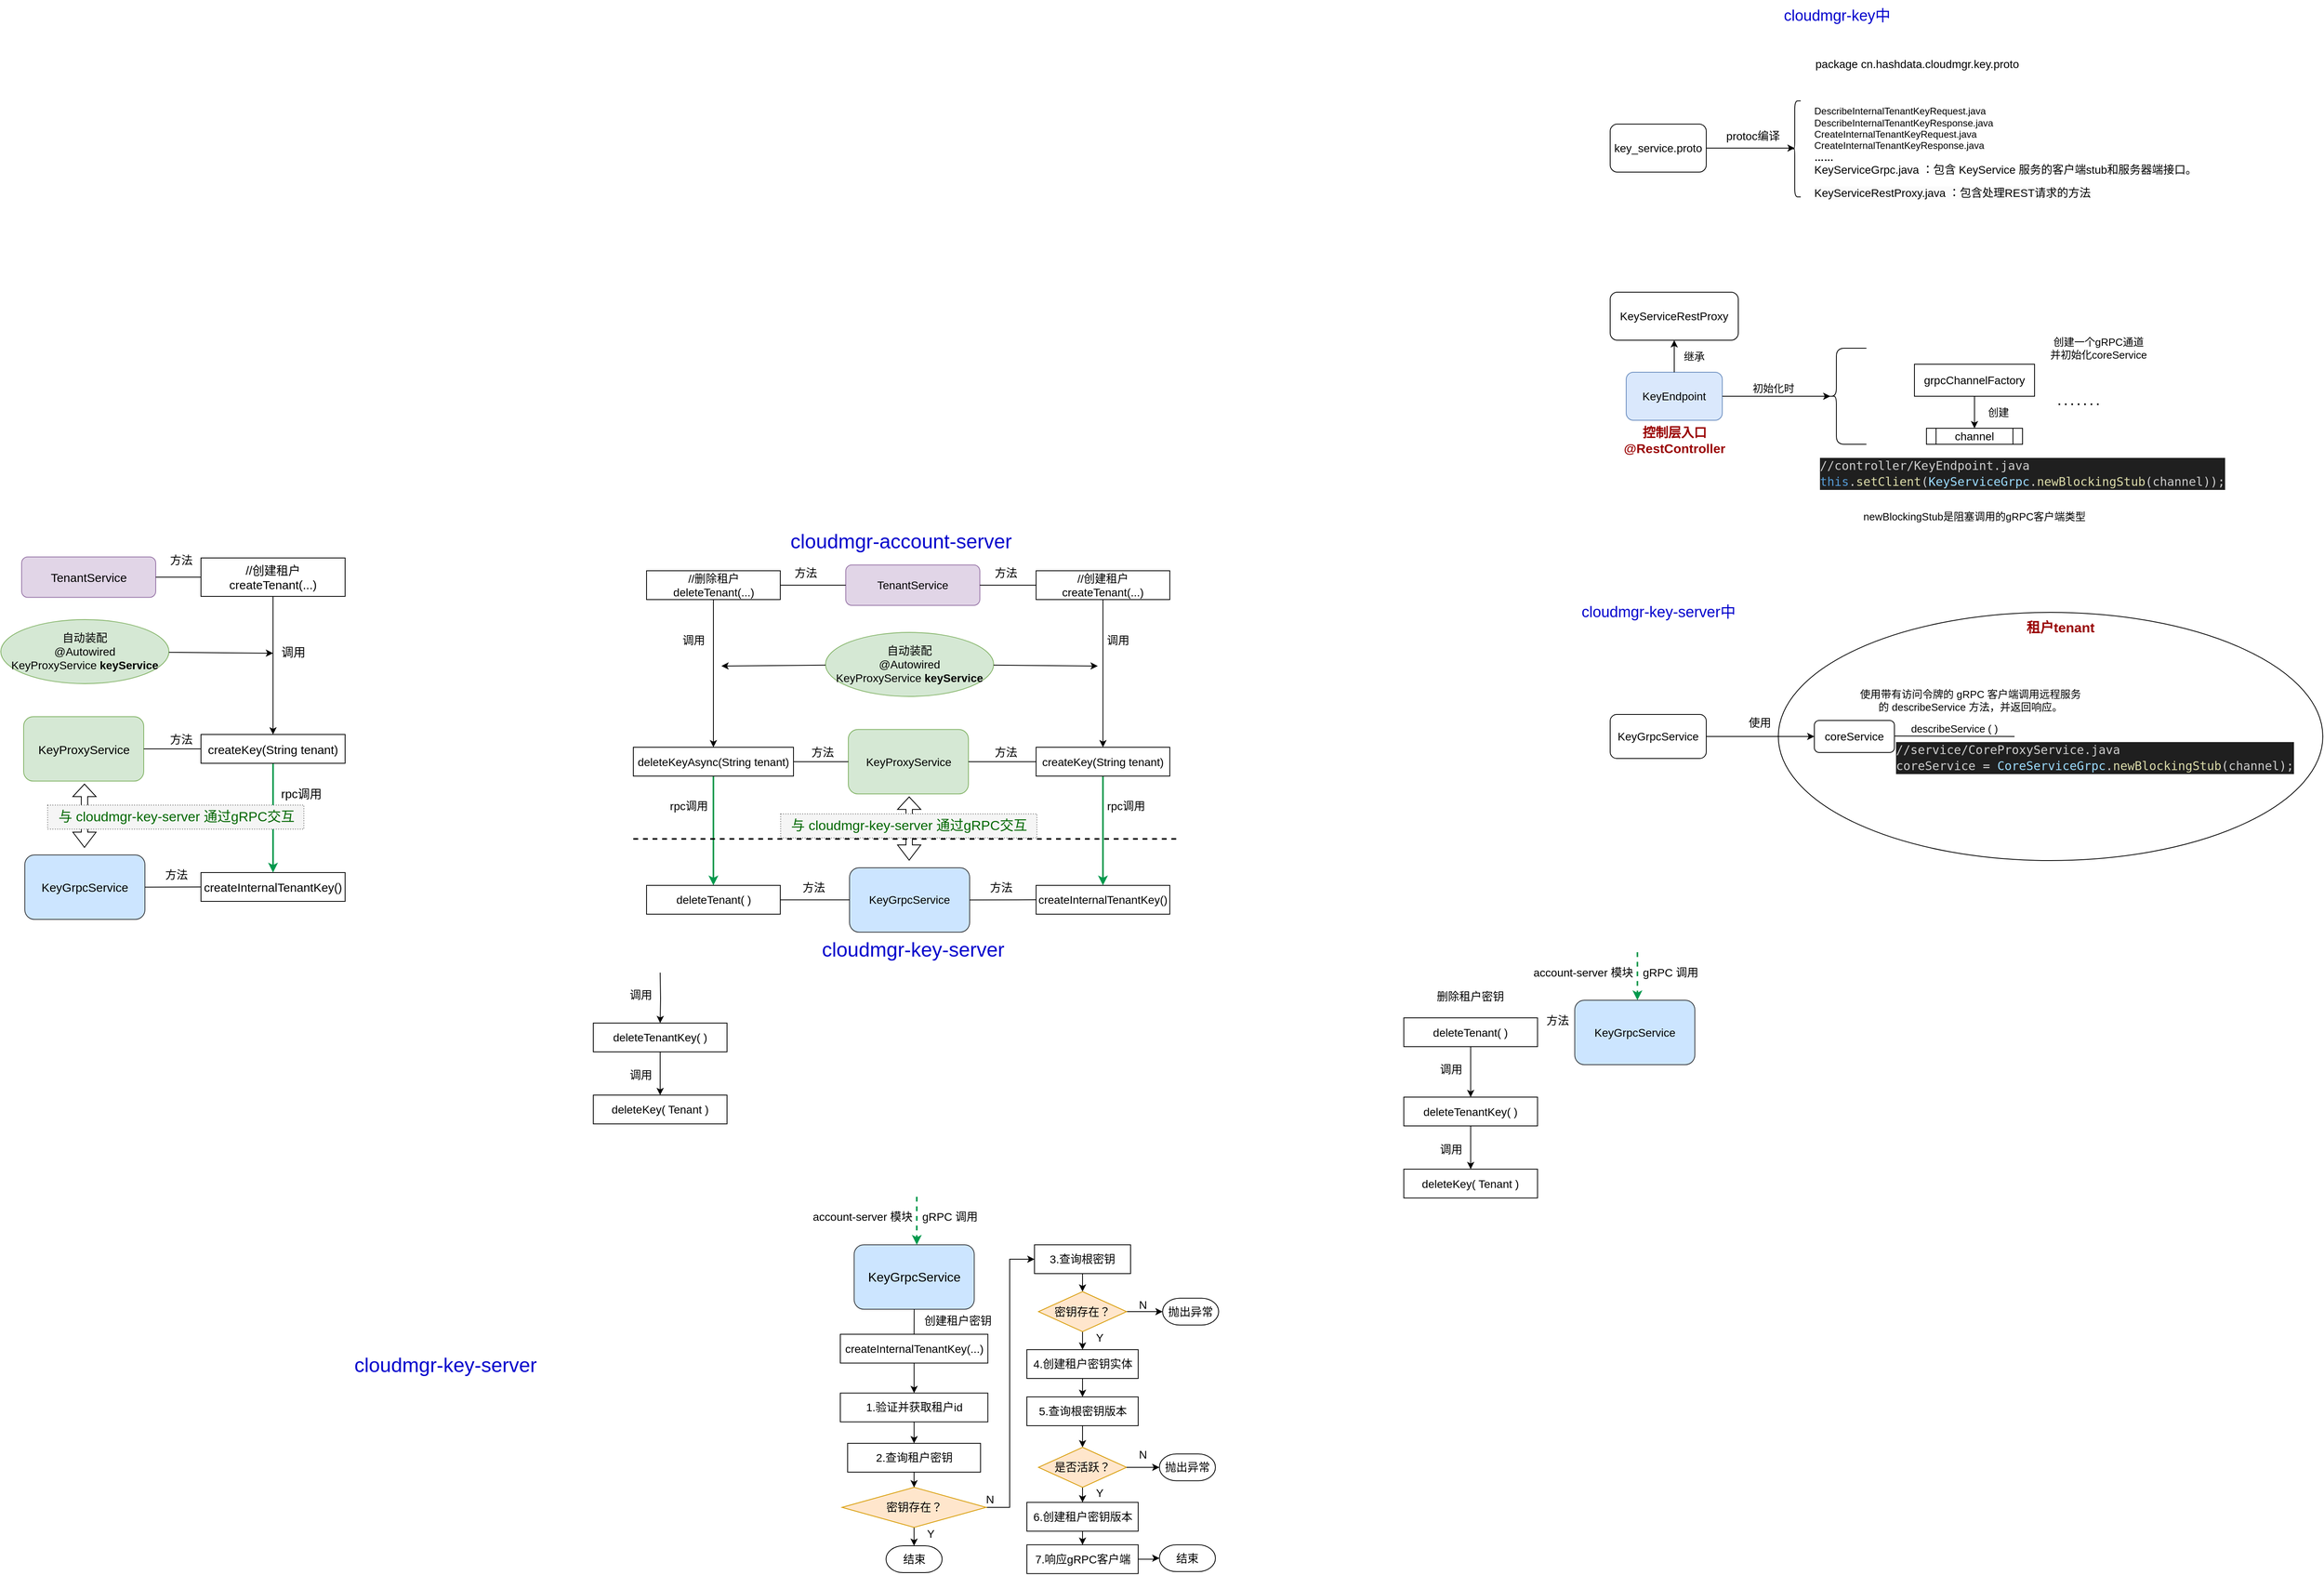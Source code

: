 <mxfile version="25.0.3">
  <diagram name="第 1 页" id="ONAhNbK6WlwOs88OQiCy">
    <mxGraphModel dx="3794" dy="1845" grid="1" gridSize="10" guides="1" tooltips="1" connect="1" arrows="1" fold="1" page="1" pageScale="1" pageWidth="827" pageHeight="1169" math="0" shadow="0">
      <root>
        <mxCell id="0" />
        <mxCell id="1" parent="0" />
        <mxCell id="WXXS1D7m9ENV-bKCxULW-36" value="&lt;div&gt;&lt;span style=&quot;font-size: 14px; text-wrap-mode: nowrap;&quot;&gt;自动装配&lt;/span&gt;&lt;/div&gt;&lt;span style=&quot;font-size: 14px; text-wrap-mode: nowrap;&quot;&gt;@Autowired&lt;/span&gt;&lt;br style=&quot;font-size: 14px; text-wrap-mode: nowrap;&quot;&gt;&lt;span style=&quot;font-size: 14px; text-wrap-mode: nowrap;&quot;&gt;KeyProxyService&amp;nbsp;&lt;/span&gt;&lt;b style=&quot;font-size: 14px; text-wrap-mode: nowrap;&quot;&gt;keyService&lt;/b&gt;" style="ellipse;whiteSpace=wrap;html=1;fillColor=#d5e8d4;strokeColor=#82b366;" parent="1" vertex="1">
          <mxGeometry x="-1330" y="435" width="210" height="80" as="geometry" />
        </mxCell>
        <mxCell id="KmwIl0YpzBXAnwqU6k_d-13" value="" style="ellipse;whiteSpace=wrap;html=1;" parent="1" vertex="1">
          <mxGeometry x="-140" y="410" width="680" height="310" as="geometry" />
        </mxCell>
        <mxCell id="SMqSmTWAoD0rVWmoxJEN-1" value="&lt;font style=&quot;font-size: 14px;&quot;&gt;coreService&lt;/font&gt;" style="rounded=1;whiteSpace=wrap;html=1;" parent="1" vertex="1">
          <mxGeometry x="-95" y="545" width="100" height="40" as="geometry" />
        </mxCell>
        <mxCell id="SMqSmTWAoD0rVWmoxJEN-4" style="edgeStyle=orthogonalEdgeStyle;rounded=0;orthogonalLoop=1;jettySize=auto;html=1;exitX=0.5;exitY=1;exitDx=0;exitDy=0;entryX=0.5;entryY=0;entryDx=0;entryDy=0;" parent="1" source="SMqSmTWAoD0rVWmoxJEN-2" target="SMqSmTWAoD0rVWmoxJEN-3" edge="1">
          <mxGeometry relative="1" as="geometry" />
        </mxCell>
        <mxCell id="SMqSmTWAoD0rVWmoxJEN-2" value="&lt;font style=&quot;font-size: 14px;&quot;&gt;grpcChannelFactory&lt;/font&gt;" style="rounded=0;whiteSpace=wrap;html=1;" parent="1" vertex="1">
          <mxGeometry x="30" y="100" width="150" height="40" as="geometry" />
        </mxCell>
        <mxCell id="SMqSmTWAoD0rVWmoxJEN-3" value="&lt;font style=&quot;font-size: 14px;&quot;&gt;channel&lt;/font&gt;" style="shape=process;whiteSpace=wrap;html=1;backgroundOutline=1;" parent="1" vertex="1">
          <mxGeometry x="45" y="180" width="120" height="20" as="geometry" />
        </mxCell>
        <mxCell id="SMqSmTWAoD0rVWmoxJEN-5" value="" style="endArrow=none;dashed=1;html=1;dashPattern=1 3;strokeWidth=2;rounded=0;" parent="1" edge="1">
          <mxGeometry width="50" height="50" relative="1" as="geometry">
            <mxPoint x="210" y="150" as="sourcePoint" />
            <mxPoint x="260" y="150" as="targetPoint" />
          </mxGeometry>
        </mxCell>
        <mxCell id="SMqSmTWAoD0rVWmoxJEN-6" value="" style="endArrow=none;html=1;rounded=0;" parent="1" edge="1">
          <mxGeometry width="50" height="50" relative="1" as="geometry">
            <mxPoint x="5" y="564.5" as="sourcePoint" />
            <mxPoint x="155" y="565" as="targetPoint" />
          </mxGeometry>
        </mxCell>
        <mxCell id="SMqSmTWAoD0rVWmoxJEN-7" value="&lt;font style=&quot;font-size: 13px;&quot;&gt;describeService ( )&lt;/font&gt;" style="text;html=1;align=center;verticalAlign=middle;whiteSpace=wrap;rounded=0;" parent="1" vertex="1">
          <mxGeometry x="15" y="545" width="130" height="20" as="geometry" />
        </mxCell>
        <mxCell id="z-BjC2MzRFKrm_7a5L8--1" value="&lt;font style=&quot;font-size: 13px;&quot;&gt;创建一个gRPC通道&lt;/font&gt;&lt;div&gt;&lt;font style=&quot;font-size: 13px;&quot;&gt;并初始化coreService&lt;/font&gt;&lt;/div&gt;" style="text;html=1;align=center;verticalAlign=middle;whiteSpace=wrap;rounded=0;" parent="1" vertex="1">
          <mxGeometry x="140" y="70" width="240" height="20" as="geometry" />
        </mxCell>
        <mxCell id="z-BjC2MzRFKrm_7a5L8--2" value="&lt;span style=&quot;font-size: 13px;&quot;&gt;使用带有访问令牌的 gRPC 客户端调用远程服务的 describeService 方法，&lt;/span&gt;&lt;span style=&quot;font-size: 13px; background-color: initial;&quot;&gt;并返回响应。&lt;/span&gt;" style="text;html=1;align=center;verticalAlign=middle;whiteSpace=wrap;rounded=0;" parent="1" vertex="1">
          <mxGeometry x="-40" y="510" width="280" height="20" as="geometry" />
        </mxCell>
        <mxCell id="z-BjC2MzRFKrm_7a5L8--3" value="&lt;div data-darkreader-inline-bgcolor=&quot;&quot; data-darkreader-inline-color=&quot;&quot; style=&quot;color: rgb(204, 204, 204); background-color: rgb(31, 31, 31); font-family: &amp;quot;Fira code&amp;quot;, &amp;quot;Microsoft YaHei&amp;quot;, monospace, Consolas, &amp;quot;Courier New&amp;quot;, monospace; font-weight: normal; font-size: 15px; line-height: 20px; white-space: pre; --darkreader-inline-color: #c8c3bc; --darkreader-inline-bgcolor: #17191a;&quot;&gt;&lt;div&gt;&lt;span data-darkreader-inline-color=&quot;&quot; style=&quot;color: rgb(204, 204, 204); --darkreader-inline-color: #c8c3bc;&quot;&gt;//controller/KeyEndpoint.java&amp;nbsp;&lt;/span&gt;&lt;/div&gt;&lt;div&gt;&lt;span data-darkreader-inline-color=&quot;&quot; style=&quot;color: rgb(86, 156, 214); --darkreader-inline-color: #60a4d8;&quot;&gt;this&lt;/span&gt;&lt;span data-darkreader-inline-color=&quot;&quot; style=&quot;color: rgb(204, 204, 204); --darkreader-inline-color: #c8c3bc;&quot;&gt;.&lt;/span&gt;&lt;span data-darkreader-inline-color=&quot;&quot; style=&quot;color: rgb(220, 220, 170); --darkreader-inline-color: #d8d89f;&quot;&gt;setClient&lt;/span&gt;&lt;span data-darkreader-inline-color=&quot;&quot; style=&quot;color: rgb(204, 204, 204); --darkreader-inline-color: #c8c3bc;&quot;&gt;(&lt;/span&gt;&lt;span data-darkreader-inline-color=&quot;&quot; style=&quot;color: rgb(156, 220, 254); --darkreader-inline-color: #87d5fe;&quot;&gt;KeyServiceGrpc&lt;/span&gt;&lt;span data-darkreader-inline-color=&quot;&quot; style=&quot;color: rgb(204, 204, 204); --darkreader-inline-color: #c8c3bc;&quot;&gt;.&lt;/span&gt;&lt;span data-darkreader-inline-color=&quot;&quot; style=&quot;color: rgb(220, 220, 170); --darkreader-inline-color: #d8d89f;&quot;&gt;newBlockingStub&lt;/span&gt;&lt;span data-darkreader-inline-color=&quot;&quot; style=&quot;color: rgb(204, 204, 204); --darkreader-inline-color: #c8c3bc;&quot;&gt;(channel));&lt;/span&gt;&lt;/div&gt;&lt;/div&gt;" style="text;whiteSpace=wrap;html=1;" parent="1" vertex="1">
          <mxGeometry x="-90" y="210" width="450" height="40" as="geometry" />
        </mxCell>
        <mxCell id="z-BjC2MzRFKrm_7a5L8--4" value="&lt;div data-darkreader-inline-bgcolor=&quot;&quot; data-darkreader-inline-color=&quot;&quot; style=&quot;color: rgb(204, 204, 204); background-color: rgb(31, 31, 31); font-family: &amp;quot;Fira code&amp;quot;, &amp;quot;Microsoft YaHei&amp;quot;, monospace, Consolas, &amp;quot;Courier New&amp;quot;, monospace; font-weight: normal; font-size: 15px; line-height: 20px; white-space: pre; --darkreader-inline-color: #c8c3bc; --darkreader-inline-bgcolor: #17191a;&quot;&gt;&lt;div&gt;&lt;span data-darkreader-inline-color=&quot;&quot; style=&quot;color: rgb(204, 204, 204); --darkreader-inline-color: #c8c3bc;&quot;&gt;//service/CoreProxyService.java&amp;nbsp;&lt;/span&gt;&lt;/div&gt;&lt;div&gt;&lt;div data-darkreader-inline-bgcolor=&quot;&quot; data-darkreader-inline-color=&quot;&quot; style=&quot;color: rgb(204, 204, 204); background-color: rgb(31, 31, 31); line-height: 20px; --darkreader-inline-color: #c8c3bc; --darkreader-inline-bgcolor: #17191a;&quot;&gt;coreService &lt;span data-darkreader-inline-color=&quot;&quot; style=&quot;color: rgb(212, 212, 212); --darkreader-inline-color: #cdc8c2;&quot;&gt;=&lt;/span&gt; &lt;span data-darkreader-inline-color=&quot;&quot; style=&quot;color: rgb(156, 220, 254); --darkreader-inline-color: #87d5fe;&quot;&gt;CoreServiceGrpc&lt;/span&gt;.&lt;span data-darkreader-inline-color=&quot;&quot; style=&quot;color: rgb(220, 220, 170); --darkreader-inline-color: #d8d89f;&quot;&gt;newBlockingStub&lt;/span&gt;(channel);&lt;/div&gt;&lt;/div&gt;&lt;/div&gt;" style="text;whiteSpace=wrap;html=1;" parent="1" vertex="1">
          <mxGeometry x="5" y="565" width="450" height="40" as="geometry" />
        </mxCell>
        <mxCell id="z-BjC2MzRFKrm_7a5L8--5" value="&lt;span style=&quot;font-size: 13px;&quot;&gt;newBlockingStub是阻塞调用的gRPC客户端类型&lt;/span&gt;" style="text;html=1;align=center;verticalAlign=middle;whiteSpace=wrap;rounded=0;" parent="1" vertex="1">
          <mxGeometry x="-45" y="280" width="300" height="20" as="geometry" />
        </mxCell>
        <mxCell id="KmwIl0YpzBXAnwqU6k_d-1" value="&lt;font style=&quot;font-size: 14px;&quot;&gt;KeyEndpoint&lt;/font&gt;" style="rounded=1;whiteSpace=wrap;html=1;fillColor=#dae8fc;strokeColor=#6c8ebf;" parent="1" vertex="1">
          <mxGeometry x="-330" y="110" width="120" height="60" as="geometry" />
        </mxCell>
        <mxCell id="KmwIl0YpzBXAnwqU6k_d-2" value="" style="endArrow=classic;html=1;rounded=0;exitX=0.5;exitY=0;exitDx=0;exitDy=0;" parent="1" source="KmwIl0YpzBXAnwqU6k_d-1" edge="1">
          <mxGeometry width="50" height="50" relative="1" as="geometry">
            <mxPoint x="-280" y="80" as="sourcePoint" />
            <mxPoint x="-270" y="70" as="targetPoint" />
          </mxGeometry>
        </mxCell>
        <mxCell id="KmwIl0YpzBXAnwqU6k_d-3" value="&lt;font style=&quot;font-size: 14px;&quot;&gt;KeyServiceRestProxy&lt;/font&gt;" style="rounded=1;whiteSpace=wrap;html=1;" parent="1" vertex="1">
          <mxGeometry x="-350" y="10" width="160" height="60" as="geometry" />
        </mxCell>
        <mxCell id="KmwIl0YpzBXAnwqU6k_d-4" value="&lt;span style=&quot;font-size: 13px;&quot;&gt;继承&lt;/span&gt;" style="text;html=1;align=center;verticalAlign=middle;whiteSpace=wrap;rounded=0;" parent="1" vertex="1">
          <mxGeometry x="-270" y="80" width="50" height="20" as="geometry" />
        </mxCell>
        <mxCell id="KmwIl0YpzBXAnwqU6k_d-5" value="&lt;span style=&quot;font-size: 13px;&quot;&gt;创建&lt;/span&gt;" style="text;html=1;align=center;verticalAlign=middle;whiteSpace=wrap;rounded=0;" parent="1" vertex="1">
          <mxGeometry x="110" y="150" width="50" height="20" as="geometry" />
        </mxCell>
        <mxCell id="KmwIl0YpzBXAnwqU6k_d-7" value="" style="shape=curlyBracket;whiteSpace=wrap;html=1;rounded=1;labelPosition=left;verticalLabelPosition=middle;align=right;verticalAlign=middle;size=0.25;" parent="1" vertex="1">
          <mxGeometry x="-80" y="80" width="50" height="120" as="geometry" />
        </mxCell>
        <mxCell id="KmwIl0YpzBXAnwqU6k_d-8" value="&lt;span style=&quot;font-size: 13px;&quot;&gt;初始化时&lt;/span&gt;" style="text;html=1;align=center;verticalAlign=middle;whiteSpace=wrap;rounded=0;" parent="1" vertex="1">
          <mxGeometry x="-181" y="120" width="70" height="20" as="geometry" />
        </mxCell>
        <mxCell id="KmwIl0YpzBXAnwqU6k_d-9" style="edgeStyle=orthogonalEdgeStyle;rounded=0;orthogonalLoop=1;jettySize=auto;html=1;exitX=1;exitY=0.5;exitDx=0;exitDy=0;entryX=0.1;entryY=0.5;entryDx=0;entryDy=0;entryPerimeter=0;" parent="1" source="KmwIl0YpzBXAnwqU6k_d-1" target="KmwIl0YpzBXAnwqU6k_d-7" edge="1">
          <mxGeometry relative="1" as="geometry" />
        </mxCell>
        <mxCell id="KmwIl0YpzBXAnwqU6k_d-11" style="edgeStyle=orthogonalEdgeStyle;rounded=0;orthogonalLoop=1;jettySize=auto;html=1;exitX=1;exitY=0.5;exitDx=0;exitDy=0;" parent="1" source="KmwIl0YpzBXAnwqU6k_d-10" target="SMqSmTWAoD0rVWmoxJEN-1" edge="1">
          <mxGeometry relative="1" as="geometry" />
        </mxCell>
        <mxCell id="KmwIl0YpzBXAnwqU6k_d-10" value="&lt;font style=&quot;font-size: 14px;&quot;&gt;KeyGrpcService&lt;/font&gt;" style="rounded=1;whiteSpace=wrap;html=1;" parent="1" vertex="1">
          <mxGeometry x="-350" y="537.5" width="120" height="55" as="geometry" />
        </mxCell>
        <mxCell id="KmwIl0YpzBXAnwqU6k_d-12" value="&lt;font style=&quot;font-size: 14px;&quot;&gt;使用&lt;/font&gt;" style="text;html=1;align=center;verticalAlign=middle;whiteSpace=wrap;rounded=0;" parent="1" vertex="1">
          <mxGeometry x="-198" y="537.5" width="70" height="20" as="geometry" />
        </mxCell>
        <mxCell id="KmwIl0YpzBXAnwqU6k_d-14" value="&lt;font color=&quot;#990000&quot; style=&quot;font-size: 17px;&quot;&gt;&lt;b&gt;租户tenant&lt;/b&gt;&lt;/font&gt;" style="text;html=1;align=center;verticalAlign=middle;whiteSpace=wrap;rounded=0;" parent="1" vertex="1">
          <mxGeometry x="165" y="420" width="95" height="20" as="geometry" />
        </mxCell>
        <mxCell id="LolBFdbKTXGbjCZRCZme-1" value="&lt;font color=&quot;#990000&quot; style=&quot;font-size: 16px;&quot;&gt;&lt;b style=&quot;&quot;&gt;控制层入口&lt;br&gt;@RestController&lt;/b&gt;&lt;/font&gt;" style="text;html=1;align=center;verticalAlign=middle;resizable=0;points=[];autosize=1;strokeColor=none;fillColor=none;" parent="1" vertex="1">
          <mxGeometry x="-345" y="170" width="150" height="50" as="geometry" />
        </mxCell>
        <mxCell id="LolBFdbKTXGbjCZRCZme-2" value="&lt;font style=&quot;font-size: 14px;&quot;&gt;key_service.proto&lt;/font&gt;" style="rounded=1;whiteSpace=wrap;html=1;" parent="1" vertex="1">
          <mxGeometry x="-350" y="-200" width="120" height="60" as="geometry" />
        </mxCell>
        <mxCell id="LolBFdbKTXGbjCZRCZme-3" style="edgeStyle=orthogonalEdgeStyle;rounded=0;orthogonalLoop=1;jettySize=auto;html=1;exitX=1;exitY=0.5;exitDx=0;exitDy=0;entryX=0.24;entryY=0.492;entryDx=0;entryDy=0;entryPerimeter=0;" parent="1" source="LolBFdbKTXGbjCZRCZme-2" target="LolBFdbKTXGbjCZRCZme-6" edge="1">
          <mxGeometry relative="1" as="geometry">
            <mxPoint x="-222" y="-170.5" as="sourcePoint" />
            <mxPoint x="-87" y="-170.5" as="targetPoint" />
          </mxGeometry>
        </mxCell>
        <mxCell id="LolBFdbKTXGbjCZRCZme-4" value="&lt;font style=&quot;font-size: 14px;&quot;&gt;protoc编译&lt;/font&gt;" style="text;html=1;align=center;verticalAlign=middle;resizable=0;points=[];autosize=1;strokeColor=none;fillColor=none;" parent="1" vertex="1">
          <mxGeometry x="-217" y="-200" width="90" height="30" as="geometry" />
        </mxCell>
        <mxCell id="LolBFdbKTXGbjCZRCZme-5" value="&lt;font style=&quot;font-size: 14px;&quot;&gt;package cn.hashdata.cloudmgr.key.proto&lt;/font&gt;" style="text;html=1;align=center;verticalAlign=middle;resizable=0;points=[];autosize=1;strokeColor=none;fillColor=none;" parent="1" vertex="1">
          <mxGeometry x="-107" y="-290" width="280" height="30" as="geometry" />
        </mxCell>
        <mxCell id="LolBFdbKTXGbjCZRCZme-6" value="" style="shape=curlyBracket;whiteSpace=wrap;html=1;rounded=1;labelPosition=left;verticalLabelPosition=middle;align=right;verticalAlign=middle;size=0.25;" parent="1" vertex="1">
          <mxGeometry x="-122" y="-229" width="10" height="120" as="geometry" />
        </mxCell>
        <mxCell id="LolBFdbKTXGbjCZRCZme-7" value="&lt;div&gt;DescribeInternalTenantKeyRequest.java&lt;/div&gt;&lt;div&gt;DescribeInternalTenantKeyResponse.java&lt;/div&gt;&lt;div&gt;CreateInternalTenantKeyRequest.java&lt;/div&gt;&lt;div&gt;CreateInternalTenantKeyResponse.java&lt;br&gt;&lt;b&gt;……&lt;/b&gt;&lt;br&gt;&lt;span style=&quot;font-size: 14px;&quot;&gt;KeyServiceGrpc.java ：&lt;/span&gt;&lt;span style=&quot;background-color: initial; font-size: 14px;&quot;&gt;包含 KeyService 服务的客户端stub和服务器端接口。&lt;/span&gt;&lt;/div&gt;" style="text;html=1;align=left;verticalAlign=middle;resizable=0;points=[];autosize=1;strokeColor=none;fillColor=none;" parent="1" vertex="1">
          <mxGeometry x="-97" y="-229" width="500" height="100" as="geometry" />
        </mxCell>
        <UserObject label="&lt;span style=&quot;forced-color-adjust: none; color: rgb(0, 0, 0); font-family: Helvetica; font-style: normal; font-variant-ligatures: normal; font-variant-caps: normal; font-weight: 400; letter-spacing: normal; orphans: 2; text-align: left; text-indent: 0px; text-transform: none; widows: 2; word-spacing: 0px; -webkit-text-stroke-width: 0px; white-space: nowrap; background-color: rgb(251, 251, 251); text-decoration-thickness: initial; text-decoration-style: initial; text-decoration-color: initial; font-size: 14px;&quot;&gt;KeyServiceRestProxy.java ：包含处理REST请求的方法&lt;/span&gt;" id="WXXS1D7m9ENV-bKCxULW-1">
          <mxCell style="text;whiteSpace=wrap;html=1;" parent="1" vertex="1">
            <mxGeometry x="-97" y="-129" width="510" height="30" as="geometry" />
          </mxCell>
        </UserObject>
        <mxCell id="WXXS1D7m9ENV-bKCxULW-2" value="&lt;font style=&quot;font-size: 14px;&quot;&gt;KeyProxyService&lt;/font&gt;" style="rounded=1;whiteSpace=wrap;html=1;fillColor=#d5e8d4;strokeColor=#82b366;" parent="1" vertex="1">
          <mxGeometry x="-1301.5" y="556.25" width="150" height="80.5" as="geometry" />
        </mxCell>
        <mxCell id="WXXS1D7m9ENV-bKCxULW-8" value="" style="edgeStyle=orthogonalEdgeStyle;rounded=0;orthogonalLoop=1;jettySize=auto;html=1;strokeColor=#00994D;strokeWidth=2;" parent="1" source="WXXS1D7m9ENV-bKCxULW-4" target="WXXS1D7m9ENV-bKCxULW-7" edge="1">
          <mxGeometry relative="1" as="geometry" />
        </mxCell>
        <mxCell id="WXXS1D7m9ENV-bKCxULW-4" value="&lt;font style=&quot;font-size: 14px;&quot;&gt;createKey(String tenant)&lt;/font&gt;" style="rounded=0;whiteSpace=wrap;html=1;" parent="1" vertex="1">
          <mxGeometry x="-1067" y="578.5" width="167" height="36" as="geometry" />
        </mxCell>
        <mxCell id="WXXS1D7m9ENV-bKCxULW-6" value="&lt;span style=&quot;font-size: 14px;&quot;&gt;方法&lt;/span&gt;" style="text;html=1;align=center;verticalAlign=middle;resizable=0;points=[];autosize=1;strokeColor=none;fillColor=none;" parent="1" vertex="1">
          <mxGeometry x="-1130" y="570" width="50" height="30" as="geometry" />
        </mxCell>
        <mxCell id="WXXS1D7m9ENV-bKCxULW-7" value="&lt;font style=&quot;font-size: 14px;&quot;&gt;createInternalTenantKey()&lt;/font&gt;" style="rounded=0;whiteSpace=wrap;html=1;" parent="1" vertex="1">
          <mxGeometry x="-1067" y="751" width="167" height="36" as="geometry" />
        </mxCell>
        <mxCell id="WXXS1D7m9ENV-bKCxULW-11" value="" style="edgeStyle=orthogonalEdgeStyle;rounded=0;orthogonalLoop=1;jettySize=auto;html=1;strokeColor=#00994D;strokeWidth=2;" parent="1" source="WXXS1D7m9ENV-bKCxULW-12" target="WXXS1D7m9ENV-bKCxULW-14" edge="1">
          <mxGeometry relative="1" as="geometry" />
        </mxCell>
        <mxCell id="WXXS1D7m9ENV-bKCxULW-12" value="&lt;font style=&quot;font-size: 14px;&quot;&gt;deleteKeyAsync(String tenant)&lt;/font&gt;" style="rounded=0;whiteSpace=wrap;html=1;" parent="1" vertex="1">
          <mxGeometry x="-1570" y="578.5" width="200" height="36" as="geometry" />
        </mxCell>
        <mxCell id="WXXS1D7m9ENV-bKCxULW-13" value="&lt;span style=&quot;font-size: 14px;&quot;&gt;rpc调用&lt;/span&gt;" style="text;html=1;align=center;verticalAlign=middle;resizable=0;points=[];autosize=1;strokeColor=none;fillColor=none;" parent="1" vertex="1">
          <mxGeometry x="-1536" y="636.75" width="70" height="30" as="geometry" />
        </mxCell>
        <mxCell id="WXXS1D7m9ENV-bKCxULW-14" value="&lt;font style=&quot;font-size: 14px;&quot;&gt;deleteTenant( )&lt;/font&gt;" style="rounded=0;whiteSpace=wrap;html=1;" parent="1" vertex="1">
          <mxGeometry x="-1553.5" y="751" width="167" height="36" as="geometry" />
        </mxCell>
        <mxCell id="WXXS1D7m9ENV-bKCxULW-15" value="&lt;span style=&quot;font-size: 14px;&quot;&gt;rpc调用&lt;/span&gt;" style="text;html=1;align=center;verticalAlign=middle;resizable=0;points=[];autosize=1;strokeColor=none;fillColor=none;" parent="1" vertex="1">
          <mxGeometry x="-990" y="636.75" width="70" height="30" as="geometry" />
        </mxCell>
        <mxCell id="WXXS1D7m9ENV-bKCxULW-16" value="&lt;span style=&quot;font-size: 14px;&quot;&gt;调用&lt;/span&gt;" style="text;html=1;align=center;verticalAlign=middle;resizable=0;points=[];autosize=1;strokeColor=none;fillColor=none;" parent="1" vertex="1">
          <mxGeometry x="-990" y="430" width="50" height="30" as="geometry" />
        </mxCell>
        <mxCell id="WXXS1D7m9ENV-bKCxULW-18" value="&lt;font color=&quot;#0000cc&quot; style=&quot;font-size: 19px;&quot;&gt;cloudmgr-key中&lt;/font&gt;" style="text;html=1;align=center;verticalAlign=middle;resizable=0;points=[];autosize=1;strokeColor=none;fillColor=none;" parent="1" vertex="1">
          <mxGeometry x="-147" y="-355" width="160" height="40" as="geometry" />
        </mxCell>
        <mxCell id="WXXS1D7m9ENV-bKCxULW-20" value="&lt;font color=&quot;#0000cc&quot; style=&quot;font-size: 19px;&quot;&gt;cloudmgr-key-server中&lt;/font&gt;" style="text;html=1;align=center;verticalAlign=middle;resizable=0;points=[];autosize=1;strokeColor=none;fillColor=none;" parent="1" vertex="1">
          <mxGeometry x="-400" y="390" width="220" height="40" as="geometry" />
        </mxCell>
        <mxCell id="WXXS1D7m9ENV-bKCxULW-21" value="&lt;font color=&quot;#0000cc&quot; style=&quot;font-size: 25px;&quot;&gt;cloudmgr-account-server&lt;/font&gt;" style="text;html=1;align=center;verticalAlign=middle;resizable=0;points=[];autosize=1;strokeColor=none;fillColor=none;" parent="1" vertex="1">
          <mxGeometry x="-1386.5" y="300" width="300" height="40" as="geometry" />
        </mxCell>
        <mxCell id="WXXS1D7m9ENV-bKCxULW-22" value="&lt;font style=&quot;font-size: 14px;&quot;&gt;TenantService&lt;/font&gt;" style="rounded=1;whiteSpace=wrap;html=1;fillColor=#e1d5e7;strokeColor=#9673a6;" parent="1" vertex="1">
          <mxGeometry x="-1304.75" y="350.75" width="167.5" height="50.5" as="geometry" />
        </mxCell>
        <mxCell id="WXXS1D7m9ENV-bKCxULW-23" value="&lt;span style=&quot;font-size: 14px;&quot;&gt;方法&lt;/span&gt;" style="text;html=1;align=center;verticalAlign=middle;resizable=0;points=[];autosize=1;strokeColor=none;fillColor=none;" parent="1" vertex="1">
          <mxGeometry x="-1130" y="346" width="50" height="30" as="geometry" />
        </mxCell>
        <mxCell id="WXXS1D7m9ENV-bKCxULW-27" value="" style="edgeStyle=orthogonalEdgeStyle;rounded=0;orthogonalLoop=1;jettySize=auto;html=1;" parent="1" source="WXXS1D7m9ENV-bKCxULW-25" target="WXXS1D7m9ENV-bKCxULW-4" edge="1">
          <mxGeometry relative="1" as="geometry" />
        </mxCell>
        <mxCell id="WXXS1D7m9ENV-bKCxULW-25" value="&lt;div&gt;&lt;font style=&quot;font-size: 14px;&quot;&gt;//创建租户&lt;/font&gt;&lt;/div&gt;&lt;font style=&quot;font-size: 14px;&quot;&gt;createTenant(...)&lt;/font&gt;" style="rounded=0;whiteSpace=wrap;html=1;" parent="1" vertex="1">
          <mxGeometry x="-1067" y="358" width="167" height="36" as="geometry" />
        </mxCell>
        <mxCell id="WXXS1D7m9ENV-bKCxULW-28" value="" style="endArrow=classic;html=1;rounded=0;" parent="1" source="WXXS1D7m9ENV-bKCxULW-36" edge="1">
          <mxGeometry width="50" height="50" relative="1" as="geometry">
            <mxPoint x="-1120" y="477" as="sourcePoint" />
            <mxPoint x="-990" y="477" as="targetPoint" />
          </mxGeometry>
        </mxCell>
        <mxCell id="WXXS1D7m9ENV-bKCxULW-29" value="" style="endArrow=none;html=1;rounded=0;entryX=0;entryY=0.5;entryDx=0;entryDy=0;exitX=1;exitY=0.5;exitDx=0;exitDy=0;" parent="1" source="WXXS1D7m9ENV-bKCxULW-2" target="WXXS1D7m9ENV-bKCxULW-4" edge="1">
          <mxGeometry width="50" height="50" relative="1" as="geometry">
            <mxPoint x="-1140" y="680" as="sourcePoint" />
            <mxPoint x="-1090" y="630" as="targetPoint" />
          </mxGeometry>
        </mxCell>
        <mxCell id="WXXS1D7m9ENV-bKCxULW-30" value="" style="endArrow=none;html=1;rounded=0;entryX=0;entryY=0.5;entryDx=0;entryDy=0;exitX=1;exitY=0.5;exitDx=0;exitDy=0;" parent="1" source="WXXS1D7m9ENV-bKCxULW-22" target="WXXS1D7m9ENV-bKCxULW-25" edge="1">
          <mxGeometry width="50" height="50" relative="1" as="geometry">
            <mxPoint x="-1130" y="426" as="sourcePoint" />
            <mxPoint x="-1080" y="376" as="targetPoint" />
          </mxGeometry>
        </mxCell>
        <mxCell id="WXXS1D7m9ENV-bKCxULW-31" value="" style="endArrow=none;html=1;rounded=0;exitX=1;exitY=0.5;exitDx=0;exitDy=0;" parent="1" source="WXXS1D7m9ENV-bKCxULW-12" target="WXXS1D7m9ENV-bKCxULW-2" edge="1">
          <mxGeometry width="50" height="50" relative="1" as="geometry">
            <mxPoint x="-1330" y="610" as="sourcePoint" />
            <mxPoint x="-1290" y="597" as="targetPoint" />
          </mxGeometry>
        </mxCell>
        <mxCell id="WXXS1D7m9ENV-bKCxULW-32" value="&lt;span style=&quot;font-size: 14px;&quot;&gt;方法&lt;/span&gt;" style="text;html=1;align=center;verticalAlign=middle;resizable=0;points=[];autosize=1;strokeColor=none;fillColor=none;" parent="1" vertex="1">
          <mxGeometry x="-1359.5" y="570" width="50" height="30" as="geometry" />
        </mxCell>
        <mxCell id="WXXS1D7m9ENV-bKCxULW-33" value="" style="endArrow=none;html=1;rounded=0;" parent="1" target="WXXS1D7m9ENV-bKCxULW-22" edge="1">
          <mxGeometry width="50" height="50" relative="1" as="geometry">
            <mxPoint x="-1390" y="376" as="sourcePoint" />
            <mxPoint x="-1326" y="376" as="targetPoint" />
          </mxGeometry>
        </mxCell>
        <mxCell id="WXXS1D7m9ENV-bKCxULW-35" value="&lt;span style=&quot;font-size: 14px;&quot;&gt;方法&lt;/span&gt;" style="text;html=1;align=center;verticalAlign=middle;resizable=0;points=[];autosize=1;strokeColor=none;fillColor=none;" parent="1" vertex="1">
          <mxGeometry x="-1380" y="346" width="50" height="30" as="geometry" />
        </mxCell>
        <mxCell id="WXXS1D7m9ENV-bKCxULW-37" value="&lt;div&gt;&lt;font style=&quot;font-size: 14px;&quot;&gt;//删除租户&lt;/font&gt;&lt;/div&gt;&lt;font style=&quot;font-size: 14px;&quot;&gt;deleteTenant(...)&lt;/font&gt;" style="rounded=0;whiteSpace=wrap;html=1;" parent="1" vertex="1">
          <mxGeometry x="-1553.5" y="358" width="167" height="36" as="geometry" />
        </mxCell>
        <mxCell id="WXXS1D7m9ENV-bKCxULW-38" value="" style="endArrow=classic;html=1;rounded=0;exitX=0.5;exitY=1;exitDx=0;exitDy=0;" parent="1" source="WXXS1D7m9ENV-bKCxULW-37" target="WXXS1D7m9ENV-bKCxULW-12" edge="1">
          <mxGeometry width="50" height="50" relative="1" as="geometry">
            <mxPoint x="-1490" y="510" as="sourcePoint" />
            <mxPoint x="-1440" y="460" as="targetPoint" />
          </mxGeometry>
        </mxCell>
        <mxCell id="WXXS1D7m9ENV-bKCxULW-40" value="" style="endArrow=classic;html=1;rounded=0;" parent="1" source="WXXS1D7m9ENV-bKCxULW-36" edge="1">
          <mxGeometry width="50" height="50" relative="1" as="geometry">
            <mxPoint x="-1330" y="477" as="sourcePoint" />
            <mxPoint x="-1460" y="477" as="targetPoint" />
          </mxGeometry>
        </mxCell>
        <mxCell id="fe8jI3ctOerExnmkXJ-j-1" value="&lt;span style=&quot;font-size: 14px;&quot;&gt;调用&lt;/span&gt;" style="text;html=1;align=center;verticalAlign=middle;resizable=0;points=[];autosize=1;strokeColor=none;fillColor=none;" parent="1" vertex="1">
          <mxGeometry x="-1520" y="430" width="50" height="30" as="geometry" />
        </mxCell>
        <mxCell id="fe8jI3ctOerExnmkXJ-j-2" value="" style="endArrow=none;html=1;rounded=0;dashed=1;strokeWidth=2;shadow=0;flowAnimation=0;" parent="1" edge="1">
          <mxGeometry width="50" height="50" relative="1" as="geometry">
            <mxPoint x="-1570" y="693" as="sourcePoint" />
            <mxPoint x="-890" y="693" as="targetPoint" />
          </mxGeometry>
        </mxCell>
        <mxCell id="fe8jI3ctOerExnmkXJ-j-6" value="&lt;font color=&quot;#0000cc&quot; style=&quot;font-size: 25px;&quot;&gt;cloudmgr-key&lt;/font&gt;&lt;span style=&quot;font-size: 25px; color: rgb(0, 0, 204); background-color: initial;&quot;&gt;-server&lt;/span&gt;" style="text;html=1;align=center;verticalAlign=middle;resizable=0;points=[];autosize=1;strokeColor=none;fillColor=none;" parent="1" vertex="1">
          <mxGeometry x="-1346" y="810" width="250" height="40" as="geometry" />
        </mxCell>
        <mxCell id="fe8jI3ctOerExnmkXJ-j-7" value="&lt;font style=&quot;font-size: 14px;&quot;&gt;KeyGrpcService&lt;/font&gt;" style="rounded=1;whiteSpace=wrap;html=1;fillColor=#cce5ff;strokeColor=#36393d;" parent="1" vertex="1">
          <mxGeometry x="-1300" y="729" width="150" height="80.5" as="geometry" />
        </mxCell>
        <mxCell id="fe8jI3ctOerExnmkXJ-j-8" value="&lt;span style=&quot;font-size: 14px;&quot;&gt;方法&lt;/span&gt;" style="text;html=1;align=center;verticalAlign=middle;resizable=0;points=[];autosize=1;strokeColor=none;fillColor=none;" parent="1" vertex="1">
          <mxGeometry x="-1136.5" y="739" width="50" height="30" as="geometry" />
        </mxCell>
        <mxCell id="fe8jI3ctOerExnmkXJ-j-9" value="" style="endArrow=none;html=1;rounded=0;entryX=0;entryY=0.5;entryDx=0;entryDy=0;exitX=1;exitY=0.5;exitDx=0;exitDy=0;" parent="1" source="fe8jI3ctOerExnmkXJ-j-7" target="WXXS1D7m9ENV-bKCxULW-7" edge="1">
          <mxGeometry width="50" height="50" relative="1" as="geometry">
            <mxPoint x="-1153.5" y="799" as="sourcePoint" />
            <mxPoint x="-1069.5" y="799" as="targetPoint" />
          </mxGeometry>
        </mxCell>
        <mxCell id="fe8jI3ctOerExnmkXJ-j-10" value="" style="endArrow=none;html=1;rounded=0;" parent="1" source="WXXS1D7m9ENV-bKCxULW-14" target="fe8jI3ctOerExnmkXJ-j-7" edge="1">
          <mxGeometry width="50" height="50" relative="1" as="geometry">
            <mxPoint x="-1383" y="781.25" as="sourcePoint" />
            <mxPoint x="-1314" y="781.25" as="targetPoint" />
          </mxGeometry>
        </mxCell>
        <mxCell id="fe8jI3ctOerExnmkXJ-j-11" value="&lt;span style=&quot;font-size: 14px;&quot;&gt;方法&lt;/span&gt;" style="text;html=1;align=center;verticalAlign=middle;resizable=0;points=[];autosize=1;strokeColor=none;fillColor=none;" parent="1" vertex="1">
          <mxGeometry x="-1370" y="739" width="50" height="30" as="geometry" />
        </mxCell>
        <mxCell id="fe8jI3ctOerExnmkXJ-j-12" value="" style="edgeStyle=orthogonalEdgeStyle;rounded=0;orthogonalLoop=1;jettySize=auto;html=1;" parent="1" target="fe8jI3ctOerExnmkXJ-j-14" edge="1">
          <mxGeometry relative="1" as="geometry">
            <mxPoint x="-1536.5" y="860" as="sourcePoint" />
            <mxPoint x="-1537" y="1066" as="targetPoint" />
          </mxGeometry>
        </mxCell>
        <mxCell id="fe8jI3ctOerExnmkXJ-j-13" value="&lt;span style=&quot;font-size: 14px;&quot;&gt;调用&lt;/span&gt;" style="text;html=1;align=center;verticalAlign=middle;resizable=0;points=[];autosize=1;strokeColor=none;fillColor=none;" parent="1" vertex="1">
          <mxGeometry x="-1586" y="873" width="50" height="30" as="geometry" />
        </mxCell>
        <mxCell id="fe8jI3ctOerExnmkXJ-j-17" value="" style="edgeStyle=orthogonalEdgeStyle;rounded=0;orthogonalLoop=1;jettySize=auto;html=1;" parent="1" source="fe8jI3ctOerExnmkXJ-j-14" target="fe8jI3ctOerExnmkXJ-j-16" edge="1">
          <mxGeometry relative="1" as="geometry" />
        </mxCell>
        <mxCell id="fe8jI3ctOerExnmkXJ-j-14" value="&lt;font style=&quot;font-size: 14px;&quot;&gt;deleteTenantKey( )&lt;/font&gt;" style="rounded=0;whiteSpace=wrap;html=1;" parent="1" vertex="1">
          <mxGeometry x="-1620" y="923" width="167" height="36" as="geometry" />
        </mxCell>
        <mxCell id="fe8jI3ctOerExnmkXJ-j-16" value="&lt;font style=&quot;font-size: 14px;&quot;&gt;deleteKey( Tenant )&lt;/font&gt;" style="rounded=0;whiteSpace=wrap;html=1;" parent="1" vertex="1">
          <mxGeometry x="-1620" y="1013" width="167" height="36" as="geometry" />
        </mxCell>
        <mxCell id="fe8jI3ctOerExnmkXJ-j-18" value="&lt;span style=&quot;font-size: 14px;&quot;&gt;调用&lt;/span&gt;" style="text;html=1;align=center;verticalAlign=middle;resizable=0;points=[];autosize=1;strokeColor=none;fillColor=none;" parent="1" vertex="1">
          <mxGeometry x="-1586" y="973" width="50" height="30" as="geometry" />
        </mxCell>
        <mxCell id="ZEL9m4dLLKNVyuvNzcwH-3" value="" style="shape=flexArrow;endArrow=classic;startArrow=classic;html=1;rounded=0;width=8;endSize=4.87;" parent="1" edge="1">
          <mxGeometry width="100" height="100" relative="1" as="geometry">
            <mxPoint x="-1225.5" y="720" as="sourcePoint" />
            <mxPoint x="-1225.5" y="640" as="targetPoint" />
          </mxGeometry>
        </mxCell>
        <mxCell id="ZEL9m4dLLKNVyuvNzcwH-2" value="&lt;font color=&quot;#006600&quot; style=&quot;font-size: 17px;&quot;&gt;与 cloudmgr-key-server 通过gRPC交互&lt;/font&gt;" style="text;html=1;align=center;verticalAlign=middle;resizable=0;points=[];autosize=1;dashed=1;dashPattern=1 2;fillColor=#f5f5f5;fontColor=#333333;strokeColor=#666666;" parent="1" vertex="1">
          <mxGeometry x="-1386" y="661.75" width="320" height="30" as="geometry" />
        </mxCell>
        <mxCell id="9OQgrXKli6OPfyWgQnYw-24" value="" style="edgeStyle=orthogonalEdgeStyle;rounded=0;orthogonalLoop=1;jettySize=auto;html=1;" edge="1" parent="1" source="9OQgrXKli6OPfyWgQnYw-1" target="9OQgrXKli6OPfyWgQnYw-19">
          <mxGeometry relative="1" as="geometry" />
        </mxCell>
        <mxCell id="9OQgrXKli6OPfyWgQnYw-1" value="&lt;font style=&quot;font-size: 14px;&quot;&gt;createInternalTenantKey(...)&lt;/font&gt;" style="rounded=0;whiteSpace=wrap;html=1;" vertex="1" parent="1">
          <mxGeometry x="-1311.5" y="1311.75" width="184.25" height="36" as="geometry" />
        </mxCell>
        <mxCell id="9OQgrXKli6OPfyWgQnYw-3" value="&lt;font color=&quot;#0000cc&quot; style=&quot;font-size: 25px;&quot;&gt;cloudmgr-key&lt;/font&gt;&lt;span style=&quot;font-size: 25px; color: rgb(0, 0, 204); background-color: initial;&quot;&gt;-server&lt;/span&gt;" style="text;html=1;align=center;verticalAlign=middle;resizable=0;points=[];autosize=1;strokeColor=none;fillColor=none;" vertex="1" parent="1">
          <mxGeometry x="-1930" y="1329" width="250" height="40" as="geometry" />
        </mxCell>
        <mxCell id="9OQgrXKli6OPfyWgQnYw-4" value="&lt;font style=&quot;font-size: 16px;&quot;&gt;KeyGrpcService&lt;/font&gt;" style="rounded=1;whiteSpace=wrap;html=1;fillColor=#cce5ff;strokeColor=#36393d;" vertex="1" parent="1">
          <mxGeometry x="-1294.25" y="1200" width="150" height="80.5" as="geometry" />
        </mxCell>
        <mxCell id="9OQgrXKli6OPfyWgQnYw-6" value="" style="endArrow=none;html=1;rounded=0;entryX=0.5;entryY=0;entryDx=0;entryDy=0;exitX=0.5;exitY=1;exitDx=0;exitDy=0;" edge="1" source="9OQgrXKli6OPfyWgQnYw-4" target="9OQgrXKli6OPfyWgQnYw-1" parent="1">
          <mxGeometry width="50" height="50" relative="1" as="geometry">
            <mxPoint x="-1147.75" y="1270" as="sourcePoint" />
            <mxPoint x="-1063.75" y="1270" as="targetPoint" />
          </mxGeometry>
        </mxCell>
        <mxCell id="9OQgrXKli6OPfyWgQnYw-15" value="" style="edgeStyle=orthogonalEdgeStyle;rounded=0;orthogonalLoop=1;jettySize=auto;html=1;strokeColor=#00994D;strokeWidth=2;dashed=1;" edge="1" parent="1">
          <mxGeometry relative="1" as="geometry">
            <mxPoint x="-1216" y="1140" as="sourcePoint" />
            <mxPoint x="-1216" y="1200" as="targetPoint" />
          </mxGeometry>
        </mxCell>
        <mxCell id="9OQgrXKli6OPfyWgQnYw-16" value="&lt;span style=&quot;font-size: 14px;&quot;&gt;gRPC 调用&lt;/span&gt;" style="text;html=1;align=center;verticalAlign=middle;resizable=0;points=[];autosize=1;" vertex="1" parent="1">
          <mxGeometry x="-1220" y="1150" width="90" height="30" as="geometry" />
        </mxCell>
        <mxCell id="9OQgrXKli6OPfyWgQnYw-18" value="&lt;span style=&quot;font-size: 14px;&quot;&gt;account-server 模块&lt;/span&gt;" style="text;html=1;align=center;verticalAlign=middle;resizable=0;points=[];autosize=1;" vertex="1" parent="1">
          <mxGeometry x="-1359.5" y="1150" width="150" height="30" as="geometry" />
        </mxCell>
        <mxCell id="9OQgrXKli6OPfyWgQnYw-25" value="" style="edgeStyle=orthogonalEdgeStyle;rounded=0;orthogonalLoop=1;jettySize=auto;html=1;" edge="1" parent="1" source="9OQgrXKli6OPfyWgQnYw-19" target="9OQgrXKli6OPfyWgQnYw-20">
          <mxGeometry relative="1" as="geometry" />
        </mxCell>
        <mxCell id="9OQgrXKli6OPfyWgQnYw-19" value="&lt;font style=&quot;font-size: 14px;&quot;&gt;1.验证并获取租户id&lt;/font&gt;" style="rounded=0;whiteSpace=wrap;html=1;" vertex="1" parent="1">
          <mxGeometry x="-1311.5" y="1385.25" width="184.25" height="36" as="geometry" />
        </mxCell>
        <mxCell id="9OQgrXKli6OPfyWgQnYw-26" value="" style="edgeStyle=orthogonalEdgeStyle;rounded=0;orthogonalLoop=1;jettySize=auto;html=1;" edge="1" parent="1" source="9OQgrXKli6OPfyWgQnYw-20" target="9OQgrXKli6OPfyWgQnYw-21">
          <mxGeometry relative="1" as="geometry" />
        </mxCell>
        <mxCell id="9OQgrXKli6OPfyWgQnYw-20" value="&lt;font style=&quot;font-size: 14px;&quot;&gt;2.查询租户密钥&lt;/font&gt;" style="rounded=0;whiteSpace=wrap;html=1;" vertex="1" parent="1">
          <mxGeometry x="-1302.38" y="1448" width="166" height="36" as="geometry" />
        </mxCell>
        <mxCell id="9OQgrXKli6OPfyWgQnYw-28" value="" style="edgeStyle=orthogonalEdgeStyle;rounded=0;orthogonalLoop=1;jettySize=auto;html=1;" edge="1" parent="1" source="9OQgrXKli6OPfyWgQnYw-21" target="9OQgrXKli6OPfyWgQnYw-29">
          <mxGeometry relative="1" as="geometry">
            <mxPoint x="-1219.4" y="1577.5" as="targetPoint" />
          </mxGeometry>
        </mxCell>
        <mxCell id="9OQgrXKli6OPfyWgQnYw-34" value="" style="edgeStyle=orthogonalEdgeStyle;rounded=0;orthogonalLoop=1;jettySize=auto;html=1;entryX=0;entryY=0.5;entryDx=0;entryDy=0;" edge="1" parent="1" source="9OQgrXKli6OPfyWgQnYw-21" target="9OQgrXKli6OPfyWgQnYw-33">
          <mxGeometry relative="1" as="geometry">
            <Array as="points">
              <mxPoint x="-1100" y="1528" />
              <mxPoint x="-1100" y="1218" />
            </Array>
          </mxGeometry>
        </mxCell>
        <mxCell id="9OQgrXKli6OPfyWgQnYw-21" value="&lt;font style=&quot;font-size: 14px;&quot;&gt;密钥存在？&lt;/font&gt;" style="rhombus;whiteSpace=wrap;html=1;fillColor=#ffe6cc;strokeColor=#d79b00;" vertex="1" parent="1">
          <mxGeometry x="-1309.38" y="1503" width="180" height="50" as="geometry" />
        </mxCell>
        <mxCell id="9OQgrXKli6OPfyWgQnYw-29" value="&lt;font style=&quot;font-size: 14px;&quot;&gt;结束&lt;/font&gt;" style="strokeWidth=1;html=1;shape=mxgraph.flowchart.terminator;whiteSpace=wrap;" vertex="1" parent="1">
          <mxGeometry x="-1254.38" y="1576" width="70" height="33.5" as="geometry" />
        </mxCell>
        <mxCell id="9OQgrXKli6OPfyWgQnYw-31" value="&lt;span style=&quot;font-size: 14px;&quot;&gt;N&lt;/span&gt;" style="text;html=1;align=center;verticalAlign=middle;resizable=0;points=[];autosize=1;strokeColor=none;fillColor=none;" vertex="1" parent="1">
          <mxGeometry x="-949" y="1260" width="30" height="30" as="geometry" />
        </mxCell>
        <mxCell id="9OQgrXKli6OPfyWgQnYw-32" value="&lt;span style=&quot;font-size: 14px;&quot;&gt;N&lt;/span&gt;" style="text;html=1;align=center;verticalAlign=middle;resizable=0;points=[];autosize=1;strokeColor=none;fillColor=none;" vertex="1" parent="1">
          <mxGeometry x="-1140" y="1503" width="30" height="30" as="geometry" />
        </mxCell>
        <mxCell id="9OQgrXKli6OPfyWgQnYw-38" value="" style="edgeStyle=orthogonalEdgeStyle;rounded=0;orthogonalLoop=1;jettySize=auto;html=1;" edge="1" parent="1" source="9OQgrXKli6OPfyWgQnYw-33" target="9OQgrXKli6OPfyWgQnYw-37">
          <mxGeometry relative="1" as="geometry" />
        </mxCell>
        <mxCell id="9OQgrXKli6OPfyWgQnYw-33" value="&lt;font style=&quot;font-size: 14px;&quot;&gt;3.查询根密钥&lt;/font&gt;" style="rounded=0;whiteSpace=wrap;html=1;" vertex="1" parent="1">
          <mxGeometry x="-1069" y="1200" width="120" height="36" as="geometry" />
        </mxCell>
        <mxCell id="9OQgrXKli6OPfyWgQnYw-35" value="&lt;span style=&quot;font-size: 14px;&quot;&gt;创建租户密钥&lt;/span&gt;" style="text;html=1;align=center;verticalAlign=middle;resizable=0;points=[];autosize=1;strokeColor=none;fillColor=none;" vertex="1" parent="1">
          <mxGeometry x="-1220" y="1279.5" width="110" height="30" as="geometry" />
        </mxCell>
        <mxCell id="9OQgrXKli6OPfyWgQnYw-40" value="" style="edgeStyle=orthogonalEdgeStyle;rounded=0;orthogonalLoop=1;jettySize=auto;html=1;" edge="1" parent="1" source="9OQgrXKli6OPfyWgQnYw-37" target="9OQgrXKli6OPfyWgQnYw-39">
          <mxGeometry relative="1" as="geometry" />
        </mxCell>
        <mxCell id="9OQgrXKli6OPfyWgQnYw-49" value="" style="edgeStyle=orthogonalEdgeStyle;rounded=0;orthogonalLoop=1;jettySize=auto;html=1;" edge="1" parent="1" source="9OQgrXKli6OPfyWgQnYw-37" target="9OQgrXKli6OPfyWgQnYw-43">
          <mxGeometry relative="1" as="geometry" />
        </mxCell>
        <mxCell id="9OQgrXKli6OPfyWgQnYw-37" value="&lt;font style=&quot;font-size: 14px;&quot;&gt;密钥存在？&lt;/font&gt;" style="rhombus;whiteSpace=wrap;html=1;fillColor=#ffe6cc;strokeColor=#d79b00;" vertex="1" parent="1">
          <mxGeometry x="-1064" y="1258.5" width="110" height="50" as="geometry" />
        </mxCell>
        <mxCell id="9OQgrXKli6OPfyWgQnYw-39" value="&lt;span style=&quot;font-size: 14px;&quot;&gt;抛出异常&lt;/span&gt;" style="strokeWidth=1;html=1;shape=mxgraph.flowchart.terminator;whiteSpace=wrap;" vertex="1" parent="1">
          <mxGeometry x="-909" y="1266.75" width="70" height="33.5" as="geometry" />
        </mxCell>
        <mxCell id="9OQgrXKli6OPfyWgQnYw-41" value="&lt;span style=&quot;font-size: 14px;&quot;&gt;Y&lt;/span&gt;" style="text;html=1;align=center;verticalAlign=middle;resizable=0;points=[];autosize=1;strokeColor=none;fillColor=none;" vertex="1" parent="1">
          <mxGeometry x="-1214.38" y="1546" width="30" height="30" as="geometry" />
        </mxCell>
        <mxCell id="9OQgrXKli6OPfyWgQnYw-42" value="&lt;span style=&quot;font-size: 14px;&quot;&gt;Y&lt;/span&gt;" style="text;html=1;align=center;verticalAlign=middle;resizable=0;points=[];autosize=1;strokeColor=none;fillColor=none;" vertex="1" parent="1">
          <mxGeometry x="-1003" y="1301" width="30" height="30" as="geometry" />
        </mxCell>
        <mxCell id="9OQgrXKli6OPfyWgQnYw-51" value="" style="edgeStyle=orthogonalEdgeStyle;rounded=0;orthogonalLoop=1;jettySize=auto;html=1;" edge="1" parent="1" source="9OQgrXKli6OPfyWgQnYw-43" target="9OQgrXKli6OPfyWgQnYw-50">
          <mxGeometry relative="1" as="geometry" />
        </mxCell>
        <mxCell id="9OQgrXKli6OPfyWgQnYw-43" value="&lt;font style=&quot;font-size: 14px;&quot;&gt;4.创建租户密钥实体&lt;/font&gt;" style="rounded=0;whiteSpace=wrap;html=1;" vertex="1" parent="1">
          <mxGeometry x="-1078.5" y="1331" width="139" height="36" as="geometry" />
        </mxCell>
        <mxCell id="9OQgrXKli6OPfyWgQnYw-68" value="" style="edgeStyle=orthogonalEdgeStyle;rounded=0;orthogonalLoop=1;jettySize=auto;html=1;" edge="1" parent="1" source="9OQgrXKli6OPfyWgQnYw-50" target="9OQgrXKli6OPfyWgQnYw-67">
          <mxGeometry relative="1" as="geometry" />
        </mxCell>
        <mxCell id="9OQgrXKli6OPfyWgQnYw-50" value="&lt;font style=&quot;font-size: 14px;&quot;&gt;5.查询根密钥版本&lt;/font&gt;" style="rounded=0;whiteSpace=wrap;html=1;" vertex="1" parent="1">
          <mxGeometry x="-1078.5" y="1390" width="139" height="36" as="geometry" />
        </mxCell>
        <mxCell id="9OQgrXKli6OPfyWgQnYw-54" value="&lt;font style=&quot;font-size: 14px;&quot;&gt;deleteTenant( )&lt;/font&gt;" style="rounded=0;whiteSpace=wrap;html=1;" vertex="1" parent="1">
          <mxGeometry x="-607.75" y="916.5" width="167" height="36" as="geometry" />
        </mxCell>
        <mxCell id="9OQgrXKli6OPfyWgQnYw-55" value="" style="edgeStyle=orthogonalEdgeStyle;rounded=0;orthogonalLoop=1;jettySize=auto;html=1;" edge="1" source="9OQgrXKli6OPfyWgQnYw-54" target="9OQgrXKli6OPfyWgQnYw-58" parent="1">
          <mxGeometry relative="1" as="geometry">
            <mxPoint x="-524.25" y="1045.5" as="sourcePoint" />
            <mxPoint x="-524.75" y="1158.5" as="targetPoint" />
          </mxGeometry>
        </mxCell>
        <mxCell id="9OQgrXKli6OPfyWgQnYw-56" value="&lt;span style=&quot;font-size: 14px;&quot;&gt;调用&lt;/span&gt;" style="text;html=1;align=center;verticalAlign=middle;resizable=0;points=[];autosize=1;strokeColor=none;fillColor=none;" vertex="1" parent="1">
          <mxGeometry x="-573.75" y="965.5" width="50" height="30" as="geometry" />
        </mxCell>
        <mxCell id="9OQgrXKli6OPfyWgQnYw-57" value="" style="edgeStyle=orthogonalEdgeStyle;rounded=0;orthogonalLoop=1;jettySize=auto;html=1;" edge="1" source="9OQgrXKli6OPfyWgQnYw-58" target="9OQgrXKli6OPfyWgQnYw-59" parent="1">
          <mxGeometry relative="1" as="geometry" />
        </mxCell>
        <mxCell id="9OQgrXKli6OPfyWgQnYw-58" value="&lt;font style=&quot;font-size: 14px;&quot;&gt;deleteTenantKey( )&lt;/font&gt;" style="rounded=0;whiteSpace=wrap;html=1;" vertex="1" parent="1">
          <mxGeometry x="-607.75" y="1015.5" width="167" height="36" as="geometry" />
        </mxCell>
        <mxCell id="9OQgrXKli6OPfyWgQnYw-59" value="&lt;font style=&quot;font-size: 14px;&quot;&gt;deleteKey( Tenant )&lt;/font&gt;" style="rounded=0;whiteSpace=wrap;html=1;" vertex="1" parent="1">
          <mxGeometry x="-607.75" y="1105.5" width="167" height="36" as="geometry" />
        </mxCell>
        <mxCell id="9OQgrXKli6OPfyWgQnYw-60" value="&lt;span style=&quot;font-size: 14px;&quot;&gt;调用&lt;/span&gt;" style="text;html=1;align=center;verticalAlign=middle;resizable=0;points=[];autosize=1;strokeColor=none;fillColor=none;" vertex="1" parent="1">
          <mxGeometry x="-573.75" y="1065.5" width="50" height="30" as="geometry" />
        </mxCell>
        <mxCell id="9OQgrXKli6OPfyWgQnYw-61" value="&lt;span style=&quot;font-size: 14px;&quot;&gt;删除租户密钥&lt;/span&gt;" style="text;html=1;align=center;verticalAlign=middle;resizable=0;points=[];autosize=1;strokeColor=none;fillColor=none;" vertex="1" parent="1">
          <mxGeometry x="-580" y="874.5" width="110" height="30" as="geometry" />
        </mxCell>
        <mxCell id="9OQgrXKli6OPfyWgQnYw-62" value="&lt;span style=&quot;font-size: 14px;&quot;&gt;方法&lt;/span&gt;" style="text;html=1;align=center;verticalAlign=middle;resizable=0;points=[];autosize=1;strokeColor=none;fillColor=none;" vertex="1" parent="1">
          <mxGeometry x="-440.75" y="904.5" width="50" height="30" as="geometry" />
        </mxCell>
        <mxCell id="9OQgrXKli6OPfyWgQnYw-63" value="&lt;font style=&quot;font-size: 14px;&quot;&gt;KeyGrpcService&lt;/font&gt;" style="rounded=1;whiteSpace=wrap;html=1;fillColor=#cce5ff;strokeColor=#36393d;" vertex="1" parent="1">
          <mxGeometry x="-394.25" y="894.5" width="150" height="80.5" as="geometry" />
        </mxCell>
        <mxCell id="9OQgrXKli6OPfyWgQnYw-64" value="&lt;span style=&quot;font-size: 14px;&quot;&gt;gRPC 调用&lt;/span&gt;" style="text;html=1;align=center;verticalAlign=middle;resizable=0;points=[];autosize=1;" vertex="1" parent="1">
          <mxGeometry x="-320" y="844.5" width="90" height="30" as="geometry" />
        </mxCell>
        <mxCell id="9OQgrXKli6OPfyWgQnYw-65" value="" style="edgeStyle=orthogonalEdgeStyle;rounded=0;orthogonalLoop=1;jettySize=auto;html=1;strokeColor=#00994D;strokeWidth=2;dashed=1;" edge="1" parent="1">
          <mxGeometry relative="1" as="geometry">
            <mxPoint x="-316" y="834.5" as="sourcePoint" />
            <mxPoint x="-316" y="894.5" as="targetPoint" />
          </mxGeometry>
        </mxCell>
        <mxCell id="9OQgrXKli6OPfyWgQnYw-66" value="&lt;span style=&quot;font-size: 14px;&quot;&gt;account-server 模块&lt;/span&gt;" style="text;html=1;align=center;verticalAlign=middle;resizable=0;points=[];autosize=1;" vertex="1" parent="1">
          <mxGeometry x="-459.5" y="844.5" width="150" height="30" as="geometry" />
        </mxCell>
        <mxCell id="9OQgrXKli6OPfyWgQnYw-74" value="" style="edgeStyle=orthogonalEdgeStyle;rounded=0;orthogonalLoop=1;jettySize=auto;html=1;" edge="1" parent="1" source="9OQgrXKli6OPfyWgQnYw-67" target="9OQgrXKli6OPfyWgQnYw-73">
          <mxGeometry relative="1" as="geometry" />
        </mxCell>
        <mxCell id="9OQgrXKli6OPfyWgQnYw-67" value="&lt;font style=&quot;font-size: 14px;&quot;&gt;是否活跃？&lt;/font&gt;" style="rhombus;whiteSpace=wrap;html=1;fillColor=#ffe6cc;strokeColor=#d79b00;" vertex="1" parent="1">
          <mxGeometry x="-1064" y="1453" width="110" height="50" as="geometry" />
        </mxCell>
        <mxCell id="9OQgrXKli6OPfyWgQnYw-69" value="&lt;span style=&quot;font-size: 14px;&quot;&gt;N&lt;/span&gt;" style="text;html=1;align=center;verticalAlign=middle;resizable=0;points=[];autosize=1;strokeColor=none;fillColor=none;" vertex="1" parent="1">
          <mxGeometry x="-949" y="1447" width="30" height="30" as="geometry" />
        </mxCell>
        <mxCell id="9OQgrXKli6OPfyWgQnYw-70" value="" style="edgeStyle=orthogonalEdgeStyle;rounded=0;orthogonalLoop=1;jettySize=auto;html=1;" edge="1" target="9OQgrXKli6OPfyWgQnYw-71" parent="1" source="9OQgrXKli6OPfyWgQnYw-67">
          <mxGeometry relative="1" as="geometry">
            <mxPoint x="-954" y="1481.87" as="sourcePoint" />
          </mxGeometry>
        </mxCell>
        <mxCell id="9OQgrXKli6OPfyWgQnYw-71" value="&lt;span style=&quot;font-size: 14px;&quot;&gt;抛出异常&lt;/span&gt;" style="strokeWidth=1;html=1;shape=mxgraph.flowchart.terminator;whiteSpace=wrap;" vertex="1" parent="1">
          <mxGeometry x="-913" y="1461.25" width="70" height="33.5" as="geometry" />
        </mxCell>
        <mxCell id="9OQgrXKli6OPfyWgQnYw-72" value="&lt;span style=&quot;font-size: 14px;&quot;&gt;Y&lt;/span&gt;" style="text;html=1;align=center;verticalAlign=middle;resizable=0;points=[];autosize=1;strokeColor=none;fillColor=none;" vertex="1" parent="1">
          <mxGeometry x="-1003" y="1494.75" width="30" height="30" as="geometry" />
        </mxCell>
        <mxCell id="9OQgrXKli6OPfyWgQnYw-77" value="" style="edgeStyle=orthogonalEdgeStyle;rounded=0;orthogonalLoop=1;jettySize=auto;html=1;" edge="1" parent="1" source="9OQgrXKli6OPfyWgQnYw-73" target="9OQgrXKli6OPfyWgQnYw-75">
          <mxGeometry relative="1" as="geometry" />
        </mxCell>
        <mxCell id="9OQgrXKli6OPfyWgQnYw-73" value="&lt;font style=&quot;font-size: 14px;&quot;&gt;6.创建租户密钥版本&lt;/font&gt;" style="rounded=0;whiteSpace=wrap;html=1;" vertex="1" parent="1">
          <mxGeometry x="-1078.5" y="1521.75" width="139" height="36" as="geometry" />
        </mxCell>
        <mxCell id="9OQgrXKli6OPfyWgQnYw-78" value="" style="edgeStyle=orthogonalEdgeStyle;rounded=0;orthogonalLoop=1;jettySize=auto;html=1;" edge="1" parent="1" source="9OQgrXKli6OPfyWgQnYw-75" target="9OQgrXKli6OPfyWgQnYw-76">
          <mxGeometry relative="1" as="geometry" />
        </mxCell>
        <mxCell id="9OQgrXKli6OPfyWgQnYw-75" value="&lt;font style=&quot;font-size: 14px;&quot;&gt;7.响应gRPC客户端&lt;/font&gt;" style="rounded=0;whiteSpace=wrap;html=1;" vertex="1" parent="1">
          <mxGeometry x="-1078.5" y="1574.75" width="139" height="36" as="geometry" />
        </mxCell>
        <mxCell id="9OQgrXKli6OPfyWgQnYw-76" value="&lt;span style=&quot;font-size: 14px;&quot;&gt;结束&lt;/span&gt;" style="strokeWidth=1;html=1;shape=mxgraph.flowchart.terminator;whiteSpace=wrap;" vertex="1" parent="1">
          <mxGeometry x="-913" y="1574.75" width="70" height="33.5" as="geometry" />
        </mxCell>
        <mxCell id="9OQgrXKli6OPfyWgQnYw-80" value="&lt;div&gt;&lt;span style=&quot;font-size: 14px; text-wrap-mode: nowrap;&quot;&gt;自动装配&lt;/span&gt;&lt;/div&gt;&lt;span style=&quot;font-size: 14px; text-wrap-mode: nowrap;&quot;&gt;@Autowired&lt;/span&gt;&lt;br style=&quot;font-size: 14px; text-wrap-mode: nowrap;&quot;&gt;&lt;span style=&quot;font-size: 14px; text-wrap-mode: nowrap;&quot;&gt;KeyProxyService&amp;nbsp;&lt;/span&gt;&lt;b style=&quot;font-size: 14px; text-wrap-mode: nowrap;&quot;&gt;keyService&lt;/b&gt;" style="ellipse;whiteSpace=wrap;html=1;fillColor=#d5e8d4;strokeColor=#82b366;" vertex="1" parent="1">
          <mxGeometry x="-2360" y="419" width="210" height="80" as="geometry" />
        </mxCell>
        <mxCell id="9OQgrXKli6OPfyWgQnYw-81" value="&lt;font style=&quot;font-size: 15px;&quot;&gt;KeyProxyService&lt;/font&gt;" style="rounded=1;whiteSpace=wrap;html=1;fillColor=#d5e8d4;strokeColor=#82b366;" vertex="1" parent="1">
          <mxGeometry x="-2331.5" y="540.25" width="150" height="80.5" as="geometry" />
        </mxCell>
        <mxCell id="9OQgrXKli6OPfyWgQnYw-82" value="" style="edgeStyle=orthogonalEdgeStyle;rounded=0;orthogonalLoop=1;jettySize=auto;html=1;strokeColor=#00994D;strokeWidth=2;" edge="1" parent="1" source="9OQgrXKli6OPfyWgQnYw-83" target="9OQgrXKli6OPfyWgQnYw-85">
          <mxGeometry relative="1" as="geometry" />
        </mxCell>
        <mxCell id="9OQgrXKli6OPfyWgQnYw-83" value="&lt;font style=&quot;font-size: 15px;&quot;&gt;createKey(String tenant)&lt;/font&gt;" style="rounded=0;whiteSpace=wrap;html=1;" vertex="1" parent="1">
          <mxGeometry x="-2110" y="562.5" width="180" height="36" as="geometry" />
        </mxCell>
        <mxCell id="9OQgrXKli6OPfyWgQnYw-84" value="&lt;span style=&quot;font-size: 14px;&quot;&gt;方法&lt;/span&gt;" style="text;html=1;align=center;verticalAlign=middle;resizable=0;points=[];autosize=1;strokeColor=none;fillColor=none;" vertex="1" parent="1">
          <mxGeometry x="-2160" y="554" width="50" height="30" as="geometry" />
        </mxCell>
        <mxCell id="9OQgrXKli6OPfyWgQnYw-85" value="&lt;font style=&quot;font-size: 15px;&quot;&gt;createInternalTenantKey()&lt;/font&gt;" style="rounded=0;whiteSpace=wrap;html=1;" vertex="1" parent="1">
          <mxGeometry x="-2110" y="735" width="180" height="36" as="geometry" />
        </mxCell>
        <mxCell id="9OQgrXKli6OPfyWgQnYw-86" value="&lt;font style=&quot;font-size: 15px;&quot;&gt;rpc调用&lt;/font&gt;" style="text;html=1;align=center;verticalAlign=middle;resizable=0;points=[];autosize=1;strokeColor=none;fillColor=none;" vertex="1" parent="1">
          <mxGeometry x="-2020" y="620.75" width="70" height="30" as="geometry" />
        </mxCell>
        <mxCell id="9OQgrXKli6OPfyWgQnYw-87" value="&lt;font style=&quot;font-size: 15px;&quot;&gt;调用&lt;/font&gt;" style="text;html=1;align=center;verticalAlign=middle;resizable=0;points=[];autosize=1;strokeColor=none;fillColor=none;" vertex="1" parent="1">
          <mxGeometry x="-2020" y="444" width="50" height="30" as="geometry" />
        </mxCell>
        <mxCell id="9OQgrXKli6OPfyWgQnYw-88" value="&lt;font style=&quot;font-size: 15px;&quot;&gt;TenantService&lt;/font&gt;" style="rounded=1;whiteSpace=wrap;html=1;fillColor=#e1d5e7;strokeColor=#9673a6;" vertex="1" parent="1">
          <mxGeometry x="-2334" y="340.75" width="167.5" height="50.5" as="geometry" />
        </mxCell>
        <mxCell id="9OQgrXKli6OPfyWgQnYw-89" value="&lt;span style=&quot;font-size: 14px;&quot;&gt;方法&lt;/span&gt;" style="text;html=1;align=center;verticalAlign=middle;resizable=0;points=[];autosize=1;strokeColor=none;fillColor=none;" vertex="1" parent="1">
          <mxGeometry x="-2160" y="330" width="50" height="30" as="geometry" />
        </mxCell>
        <mxCell id="9OQgrXKli6OPfyWgQnYw-90" value="" style="edgeStyle=orthogonalEdgeStyle;rounded=0;orthogonalLoop=1;jettySize=auto;html=1;" edge="1" parent="1" source="9OQgrXKli6OPfyWgQnYw-91" target="9OQgrXKli6OPfyWgQnYw-83">
          <mxGeometry relative="1" as="geometry" />
        </mxCell>
        <mxCell id="9OQgrXKli6OPfyWgQnYw-91" value="&lt;div&gt;&lt;font style=&quot;font-size: 15px;&quot;&gt;//创建租户&lt;/font&gt;&lt;/div&gt;&lt;font style=&quot;font-size: 15px;&quot;&gt;createTenant(...)&lt;/font&gt;" style="rounded=0;whiteSpace=wrap;html=1;" vertex="1" parent="1">
          <mxGeometry x="-2110" y="342" width="180" height="48" as="geometry" />
        </mxCell>
        <mxCell id="9OQgrXKli6OPfyWgQnYw-92" value="" style="endArrow=classic;html=1;rounded=0;" edge="1" parent="1" source="9OQgrXKli6OPfyWgQnYw-80">
          <mxGeometry width="50" height="50" relative="1" as="geometry">
            <mxPoint x="-2150" y="461" as="sourcePoint" />
            <mxPoint x="-2020" y="461" as="targetPoint" />
          </mxGeometry>
        </mxCell>
        <mxCell id="9OQgrXKli6OPfyWgQnYw-93" value="" style="endArrow=none;html=1;rounded=0;entryX=0;entryY=0.5;entryDx=0;entryDy=0;exitX=1;exitY=0.5;exitDx=0;exitDy=0;" edge="1" parent="1" source="9OQgrXKli6OPfyWgQnYw-81" target="9OQgrXKli6OPfyWgQnYw-83">
          <mxGeometry width="50" height="50" relative="1" as="geometry">
            <mxPoint x="-2170" y="664" as="sourcePoint" />
            <mxPoint x="-2120" y="614" as="targetPoint" />
          </mxGeometry>
        </mxCell>
        <mxCell id="9OQgrXKli6OPfyWgQnYw-94" value="" style="endArrow=none;html=1;rounded=0;entryX=0;entryY=0.5;entryDx=0;entryDy=0;exitX=1;exitY=0.5;exitDx=0;exitDy=0;" edge="1" parent="1" source="9OQgrXKli6OPfyWgQnYw-88" target="9OQgrXKli6OPfyWgQnYw-91">
          <mxGeometry width="50" height="50" relative="1" as="geometry">
            <mxPoint x="-2160" y="410" as="sourcePoint" />
            <mxPoint x="-2110" y="360" as="targetPoint" />
          </mxGeometry>
        </mxCell>
        <mxCell id="9OQgrXKli6OPfyWgQnYw-99" value="&lt;font style=&quot;font-size: 15px;&quot;&gt;KeyGrpcService&lt;/font&gt;" style="rounded=1;whiteSpace=wrap;html=1;fillColor=#cce5ff;strokeColor=#36393d;" vertex="1" parent="1">
          <mxGeometry x="-2330" y="713" width="150" height="80.5" as="geometry" />
        </mxCell>
        <mxCell id="9OQgrXKli6OPfyWgQnYw-100" value="&lt;span style=&quot;font-size: 14px;&quot;&gt;方法&lt;/span&gt;" style="text;html=1;align=center;verticalAlign=middle;resizable=0;points=[];autosize=1;strokeColor=none;fillColor=none;" vertex="1" parent="1">
          <mxGeometry x="-2166.5" y="723" width="50" height="30" as="geometry" />
        </mxCell>
        <mxCell id="9OQgrXKli6OPfyWgQnYw-101" value="" style="endArrow=none;html=1;rounded=0;entryX=0;entryY=0.5;entryDx=0;entryDy=0;exitX=1;exitY=0.5;exitDx=0;exitDy=0;" edge="1" parent="1" source="9OQgrXKli6OPfyWgQnYw-99" target="9OQgrXKli6OPfyWgQnYw-85">
          <mxGeometry width="50" height="50" relative="1" as="geometry">
            <mxPoint x="-2183.5" y="783" as="sourcePoint" />
            <mxPoint x="-2099.5" y="783" as="targetPoint" />
          </mxGeometry>
        </mxCell>
        <mxCell id="9OQgrXKli6OPfyWgQnYw-103" value="" style="shape=flexArrow;endArrow=classic;startArrow=classic;html=1;rounded=0;width=8;endSize=4.87;" edge="1" parent="1">
          <mxGeometry width="100" height="100" relative="1" as="geometry">
            <mxPoint x="-2255.5" y="704" as="sourcePoint" />
            <mxPoint x="-2255.5" y="624" as="targetPoint" />
          </mxGeometry>
        </mxCell>
        <mxCell id="9OQgrXKli6OPfyWgQnYw-104" value="&lt;font color=&quot;#006600&quot; style=&quot;font-size: 17px;&quot;&gt;与 cloudmgr-key-server 通过gRPC交互&lt;/font&gt;" style="text;html=1;align=center;verticalAlign=middle;resizable=0;points=[];autosize=1;dashed=1;dashPattern=1 2;fillColor=#f5f5f5;fontColor=#333333;strokeColor=#666666;" vertex="1" parent="1">
          <mxGeometry x="-2301.5" y="650.75" width="320" height="30" as="geometry" />
        </mxCell>
      </root>
    </mxGraphModel>
  </diagram>
</mxfile>
